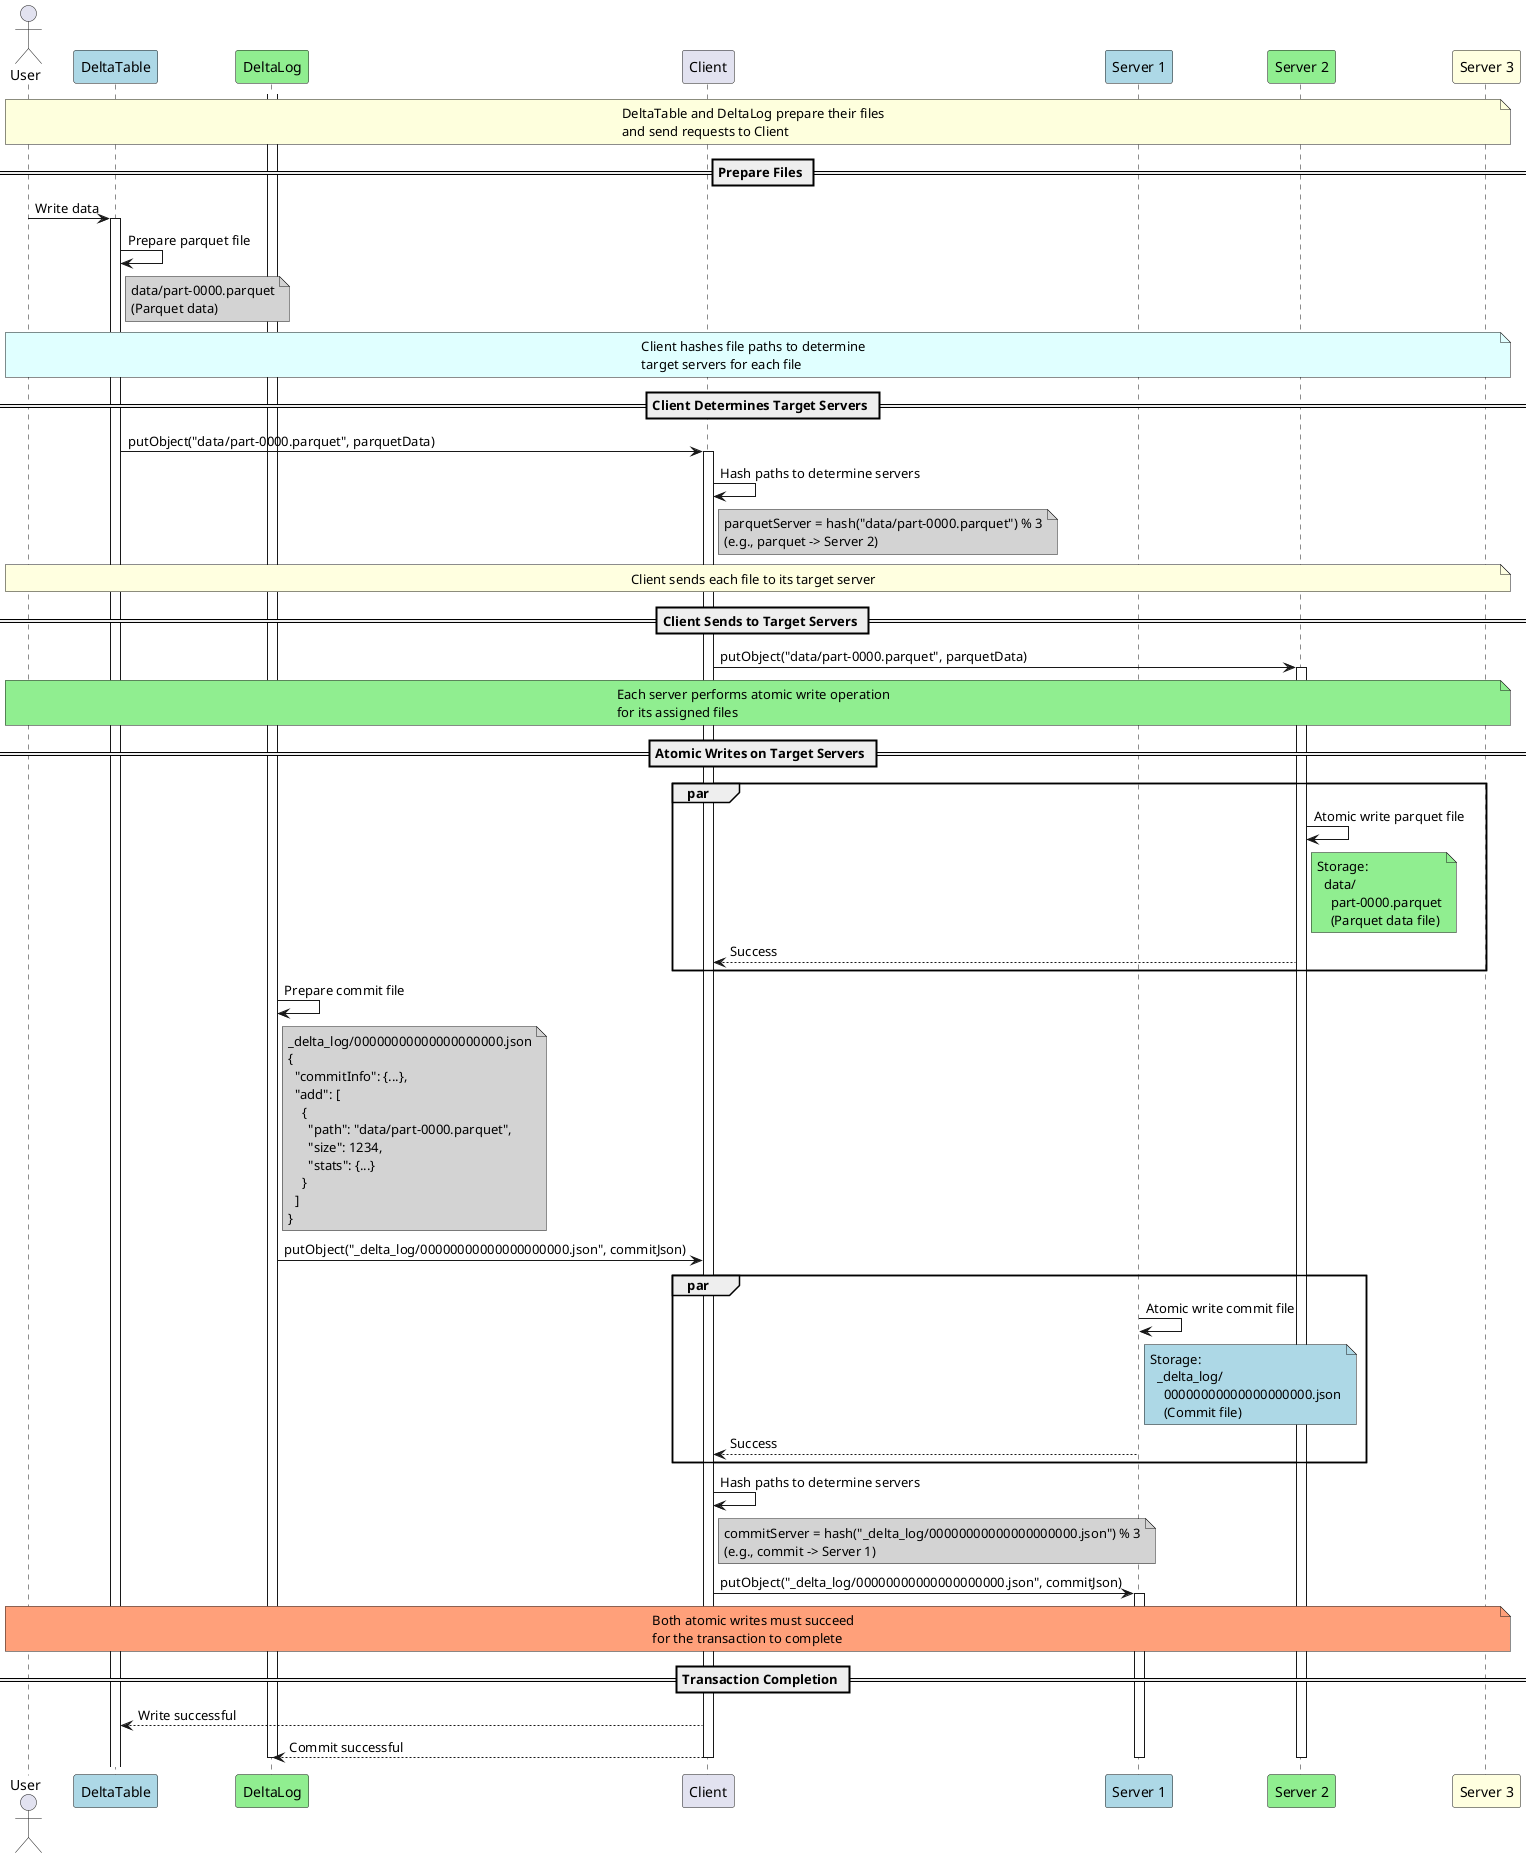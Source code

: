 @startuml

' @step {"name":"Prepare Files", "newPage":true}
actor "User" as U
participant "DeltaTable" as DT #LightBlue
participant "DeltaLog" as DL #LightGreen
participant "Client" as C
participant "Server 1" as S1 #LightBlue
participant "Server 2" as S2 #LightGreen
participant "Server 3" as S3 #LightYellow

note across: DeltaTable and DeltaLog prepare their files\nand send requests to Client

== Prepare Files ==
U -> DT : Write data
activate DT
DT -> DT : Prepare parquet file
note right of DT #LightGrey
  data/part-0000.parquet
  (Parquet data)
end note

' @step {"name":"Client Determines Target Servers", "newPage":true}
note across #LightCyan: Client hashes file paths to determine\ntarget servers for each file

== Client Determines Target Servers ==
DT -> C : putObject("data/part-0000.parquet", parquetData)
activate C

C -> C : Hash paths to determine servers
note right of C #LightGrey
  parquetServer = hash("data/part-0000.parquet") % 3
  (e.g., parquet -> Server 2)
end note

' @step {"name":"Client Sends to Target Servers", "newPage":true}
note across #LightYellow: Client sends each file to its target server

== Client Sends to Target Servers ==
C -> S2 : putObject("data/part-0000.parquet", parquetData)
activate S2

' @step {"name":"Atomic Writes on Target Servers", "newPage":true}
note across #LightGreen: Each server performs atomic write operation\nfor its assigned files

== Atomic Writes on Target Servers ==
par
    S2 -> S2 : Atomic write parquet file
    note right of S2 #LightGreen
      Storage:
        data/
          part-0000.parquet
          (Parquet data file)
    end note
    S2 --> C : Success
end

activate DL
DL -> DL : Prepare commit file
note right of DL #LightGrey
  _delta_log/00000000000000000000.json
  {
    "commitInfo": {...},
    "add": [
      {
        "path": "data/part-0000.parquet",
        "size": 1234,
        "stats": {...}
      }
    ]
  }
end note

DL -> C : putObject("_delta_log/00000000000000000000.json", commitJson)

par
    S1 -> S1 : Atomic write commit file
    note right of S1 #LightBlue
      Storage:
        _delta_log/
          00000000000000000000.json
          (Commit file)
    end note
    S1 --> C : Success
end

' @step {"name":"Transaction Completion", "newPage":true}
C -> C : Hash paths to determine servers
note right of C #LightGrey
  commitServer = hash("_delta_log/00000000000000000000.json") % 3
  (e.g., commit -> Server 1)
end note

C -> S1 : putObject("_delta_log/00000000000000000000.json", commitJson)
activate S1

note across #LightSalmon: Both atomic writes must succeed\nfor the transaction to complete

== Transaction Completion ==
C --> DT : Write successful
C --> DL : Commit successful
deactivate C
deactivate S1
deactivate S2
deactivate DL

@enduml